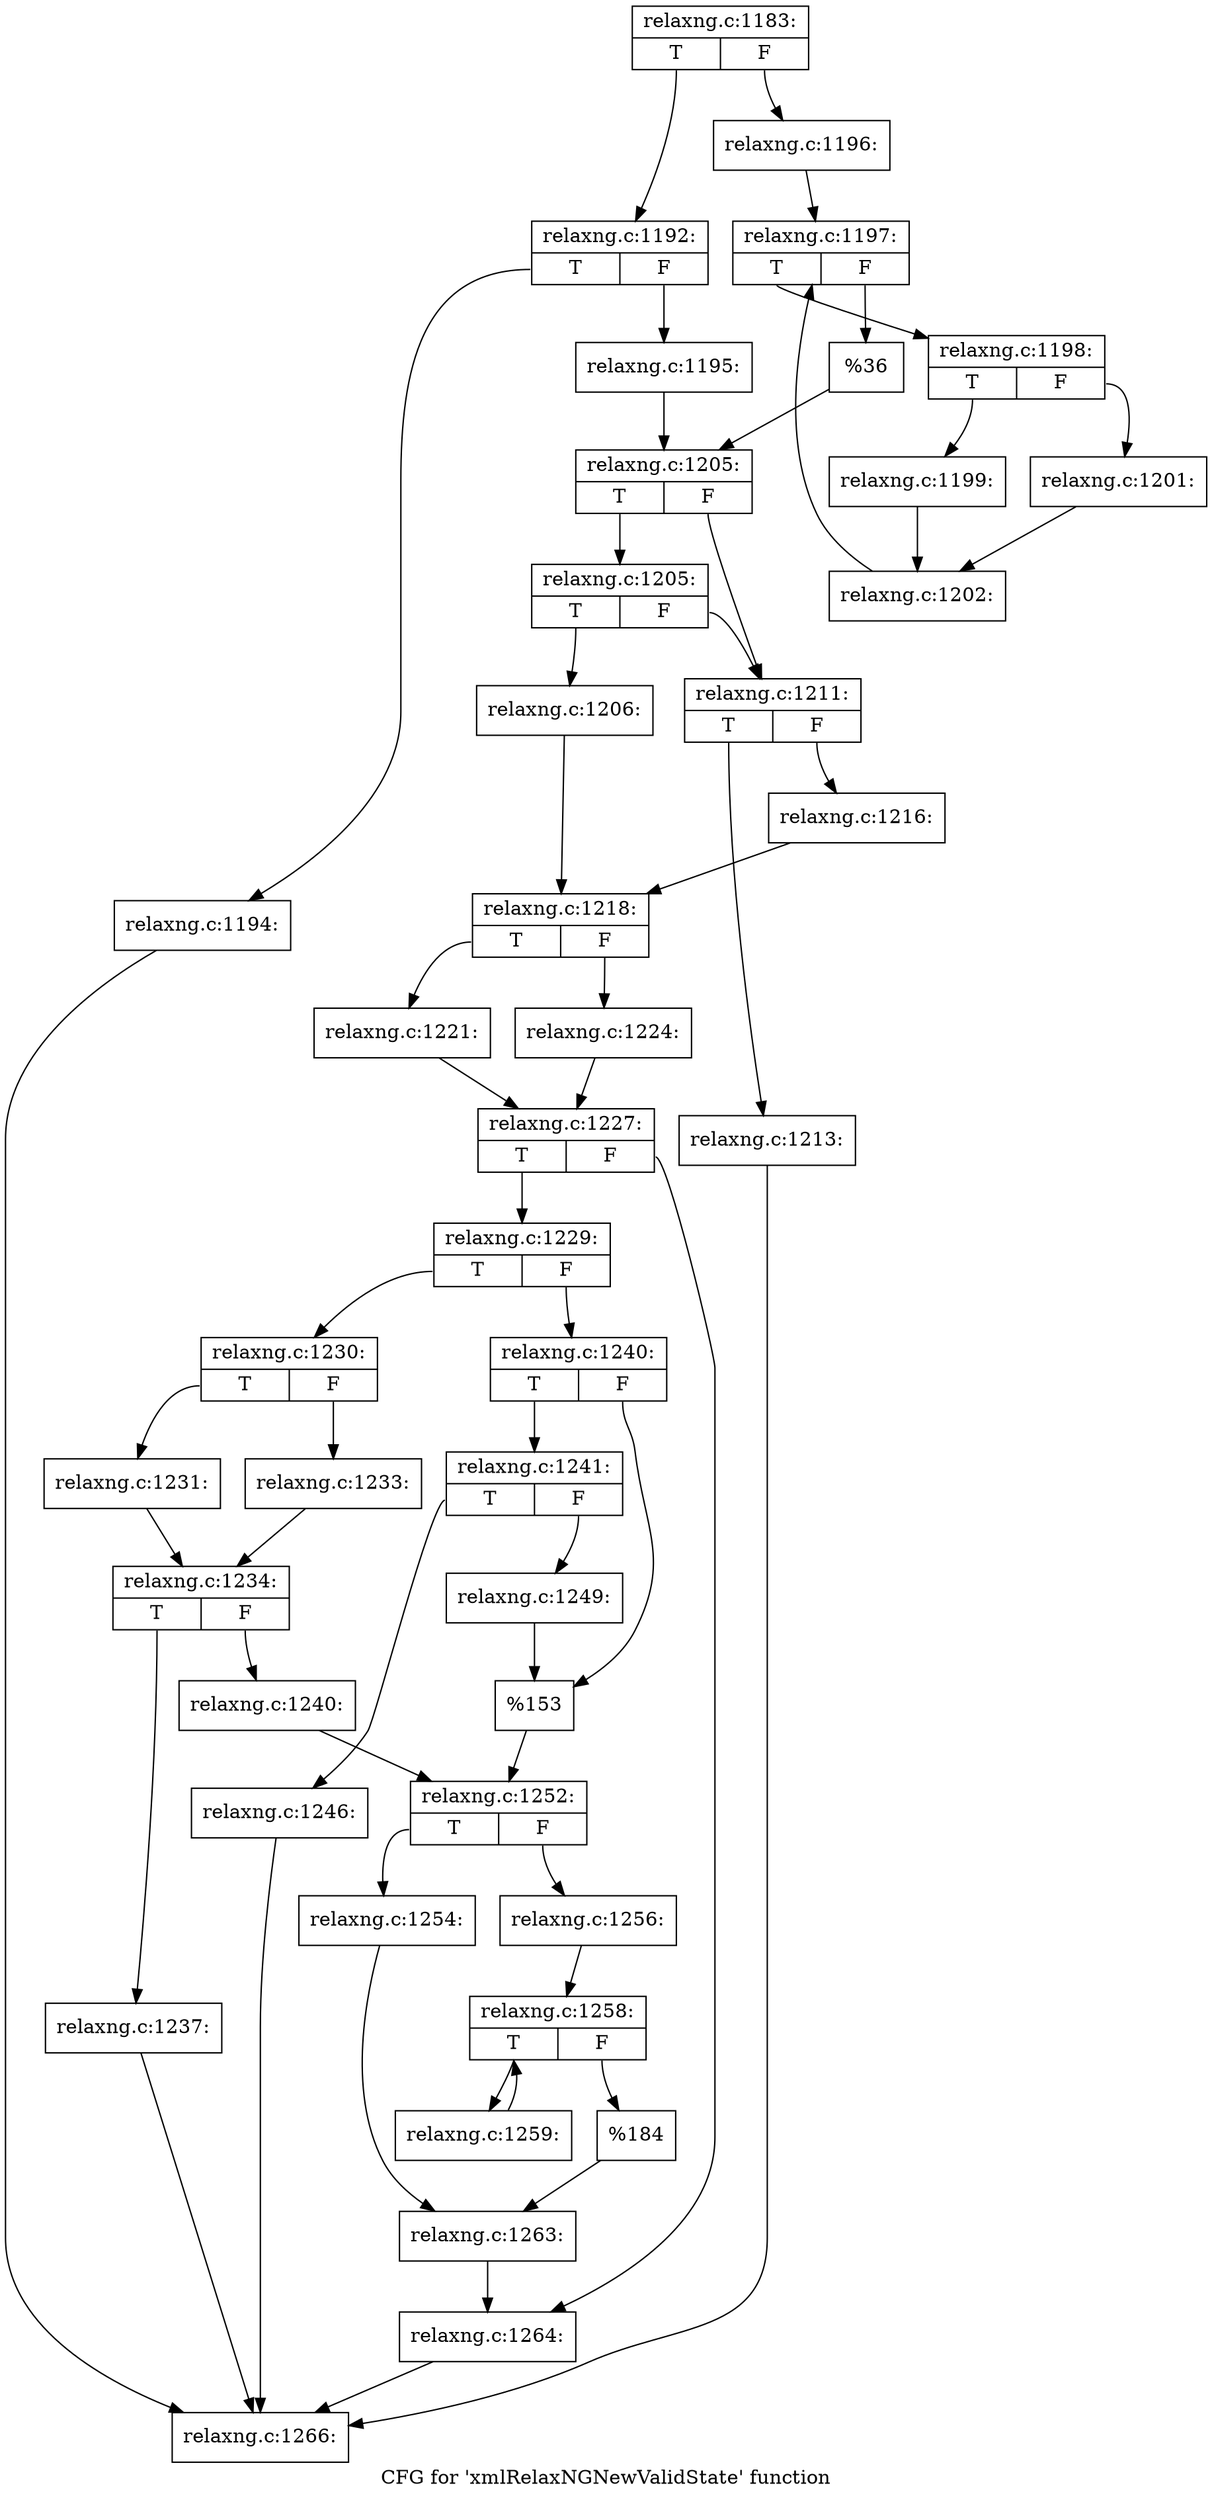 digraph "CFG for 'xmlRelaxNGNewValidState' function" {
	label="CFG for 'xmlRelaxNGNewValidState' function";

	Node0x3f6dd10 [shape=record,label="{relaxng.c:1183:|{<s0>T|<s1>F}}"];
	Node0x3f6dd10:s0 -> Node0x3f6f750;
	Node0x3f6dd10:s1 -> Node0x3f6f7f0;
	Node0x3f6f750 [shape=record,label="{relaxng.c:1192:|{<s0>T|<s1>F}}"];
	Node0x3f6f750:s0 -> Node0x3f6feb0;
	Node0x3f6f750:s1 -> Node0x3f6ff00;
	Node0x3f6feb0 [shape=record,label="{relaxng.c:1194:}"];
	Node0x3f6feb0 -> Node0x3f6e7c0;
	Node0x3f6ff00 [shape=record,label="{relaxng.c:1195:}"];
	Node0x3f6ff00 -> Node0x3f6f7a0;
	Node0x3f6f7f0 [shape=record,label="{relaxng.c:1196:}"];
	Node0x3f6f7f0 -> Node0x3f706c0;
	Node0x3f706c0 [shape=record,label="{relaxng.c:1197:|{<s0>T|<s1>F}}"];
	Node0x3f706c0:s0 -> Node0x3f70ab0;
	Node0x3f706c0:s1 -> Node0x3f708e0;
	Node0x3f70ab0 [shape=record,label="{relaxng.c:1198:|{<s0>T|<s1>F}}"];
	Node0x3f70ab0:s0 -> Node0x3f70c70;
	Node0x3f70ab0:s1 -> Node0x3f70d10;
	Node0x3f70c70 [shape=record,label="{relaxng.c:1199:}"];
	Node0x3f70c70 -> Node0x3f70cc0;
	Node0x3f70d10 [shape=record,label="{relaxng.c:1201:}"];
	Node0x3f70d10 -> Node0x3f70cc0;
	Node0x3f70cc0 [shape=record,label="{relaxng.c:1202:}"];
	Node0x3f70cc0 -> Node0x3f706c0;
	Node0x3f708e0 [shape=record,label="{%36}"];
	Node0x3f708e0 -> Node0x3f6f7a0;
	Node0x3f6f7a0 [shape=record,label="{relaxng.c:1205:|{<s0>T|<s1>F}}"];
	Node0x3f6f7a0:s0 -> Node0x3f71b10;
	Node0x3f6f7a0:s1 -> Node0x3f71ac0;
	Node0x3f71b10 [shape=record,label="{relaxng.c:1205:|{<s0>T|<s1>F}}"];
	Node0x3f71b10:s0 -> Node0x3f71a20;
	Node0x3f71b10:s1 -> Node0x3f71ac0;
	Node0x3f71a20 [shape=record,label="{relaxng.c:1206:}"];
	Node0x3f71a20 -> Node0x3f71a70;
	Node0x3f71ac0 [shape=record,label="{relaxng.c:1211:|{<s0>T|<s1>F}}"];
	Node0x3f71ac0:s0 -> Node0x3f73450;
	Node0x3f71ac0:s1 -> Node0x3f734a0;
	Node0x3f73450 [shape=record,label="{relaxng.c:1213:}"];
	Node0x3f73450 -> Node0x3f6e7c0;
	Node0x3f734a0 [shape=record,label="{relaxng.c:1216:}"];
	Node0x3f734a0 -> Node0x3f71a70;
	Node0x3f71a70 [shape=record,label="{relaxng.c:1218:|{<s0>T|<s1>F}}"];
	Node0x3f71a70:s0 -> Node0x3f74510;
	Node0x3f71a70:s1 -> Node0x3f745b0;
	Node0x3f74510 [shape=record,label="{relaxng.c:1221:}"];
	Node0x3f74510 -> Node0x3f74560;
	Node0x3f745b0 [shape=record,label="{relaxng.c:1224:}"];
	Node0x3f745b0 -> Node0x3f74560;
	Node0x3f74560 [shape=record,label="{relaxng.c:1227:|{<s0>T|<s1>F}}"];
	Node0x3f74560:s0 -> Node0x3f75ae0;
	Node0x3f74560:s1 -> Node0x3f75b30;
	Node0x3f75ae0 [shape=record,label="{relaxng.c:1229:|{<s0>T|<s1>F}}"];
	Node0x3f75ae0:s0 -> Node0x3f75ef0;
	Node0x3f75ae0:s1 -> Node0x3f75f90;
	Node0x3f75ef0 [shape=record,label="{relaxng.c:1230:|{<s0>T|<s1>F}}"];
	Node0x3f75ef0:s0 -> Node0x3f76450;
	Node0x3f75ef0:s1 -> Node0x3f764f0;
	Node0x3f76450 [shape=record,label="{relaxng.c:1231:}"];
	Node0x3f76450 -> Node0x3f764a0;
	Node0x3f764f0 [shape=record,label="{relaxng.c:1233:}"];
	Node0x3f764f0 -> Node0x3f764a0;
	Node0x3f764a0 [shape=record,label="{relaxng.c:1234:|{<s0>T|<s1>F}}"];
	Node0x3f764a0:s0 -> Node0x3f77410;
	Node0x3f764a0:s1 -> Node0x3f77460;
	Node0x3f77410 [shape=record,label="{relaxng.c:1237:}"];
	Node0x3f77410 -> Node0x3f6e7c0;
	Node0x3f77460 [shape=record,label="{relaxng.c:1240:}"];
	Node0x3f77460 -> Node0x3f75f40;
	Node0x3f75f90 [shape=record,label="{relaxng.c:1240:|{<s0>T|<s1>F}}"];
	Node0x3f75f90:s0 -> Node0x3f77da0;
	Node0x3f75f90:s1 -> Node0x3f77df0;
	Node0x3f77da0 [shape=record,label="{relaxng.c:1241:|{<s0>T|<s1>F}}"];
	Node0x3f77da0:s0 -> Node0x3f78c40;
	Node0x3f77da0:s1 -> Node0x3f78c90;
	Node0x3f78c40 [shape=record,label="{relaxng.c:1246:}"];
	Node0x3f78c40 -> Node0x3f6e7c0;
	Node0x3f78c90 [shape=record,label="{relaxng.c:1249:}"];
	Node0x3f78c90 -> Node0x3f77df0;
	Node0x3f77df0 [shape=record,label="{%153}"];
	Node0x3f77df0 -> Node0x3f75f40;
	Node0x3f75f40 [shape=record,label="{relaxng.c:1252:|{<s0>T|<s1>F}}"];
	Node0x3f75f40:s0 -> Node0x3f79d40;
	Node0x3f75f40:s1 -> Node0x3f79de0;
	Node0x3f79d40 [shape=record,label="{relaxng.c:1254:}"];
	Node0x3f79d40 -> Node0x3f79d90;
	Node0x3f79de0 [shape=record,label="{relaxng.c:1256:}"];
	Node0x3f79de0 -> Node0x3f7a6f0;
	Node0x3f7a6f0 [shape=record,label="{relaxng.c:1258:|{<s0>T|<s1>F}}"];
	Node0x3f7a6f0:s0 -> Node0x3f7b180;
	Node0x3f7a6f0:s1 -> Node0x3f7afb0;
	Node0x3f7b180 [shape=record,label="{relaxng.c:1259:}"];
	Node0x3f7b180 -> Node0x3f7a6f0;
	Node0x3f7afb0 [shape=record,label="{%184}"];
	Node0x3f7afb0 -> Node0x3f79d90;
	Node0x3f79d90 [shape=record,label="{relaxng.c:1263:}"];
	Node0x3f79d90 -> Node0x3f75b30;
	Node0x3f75b30 [shape=record,label="{relaxng.c:1264:}"];
	Node0x3f75b30 -> Node0x3f6e7c0;
	Node0x3f6e7c0 [shape=record,label="{relaxng.c:1266:}"];
}
